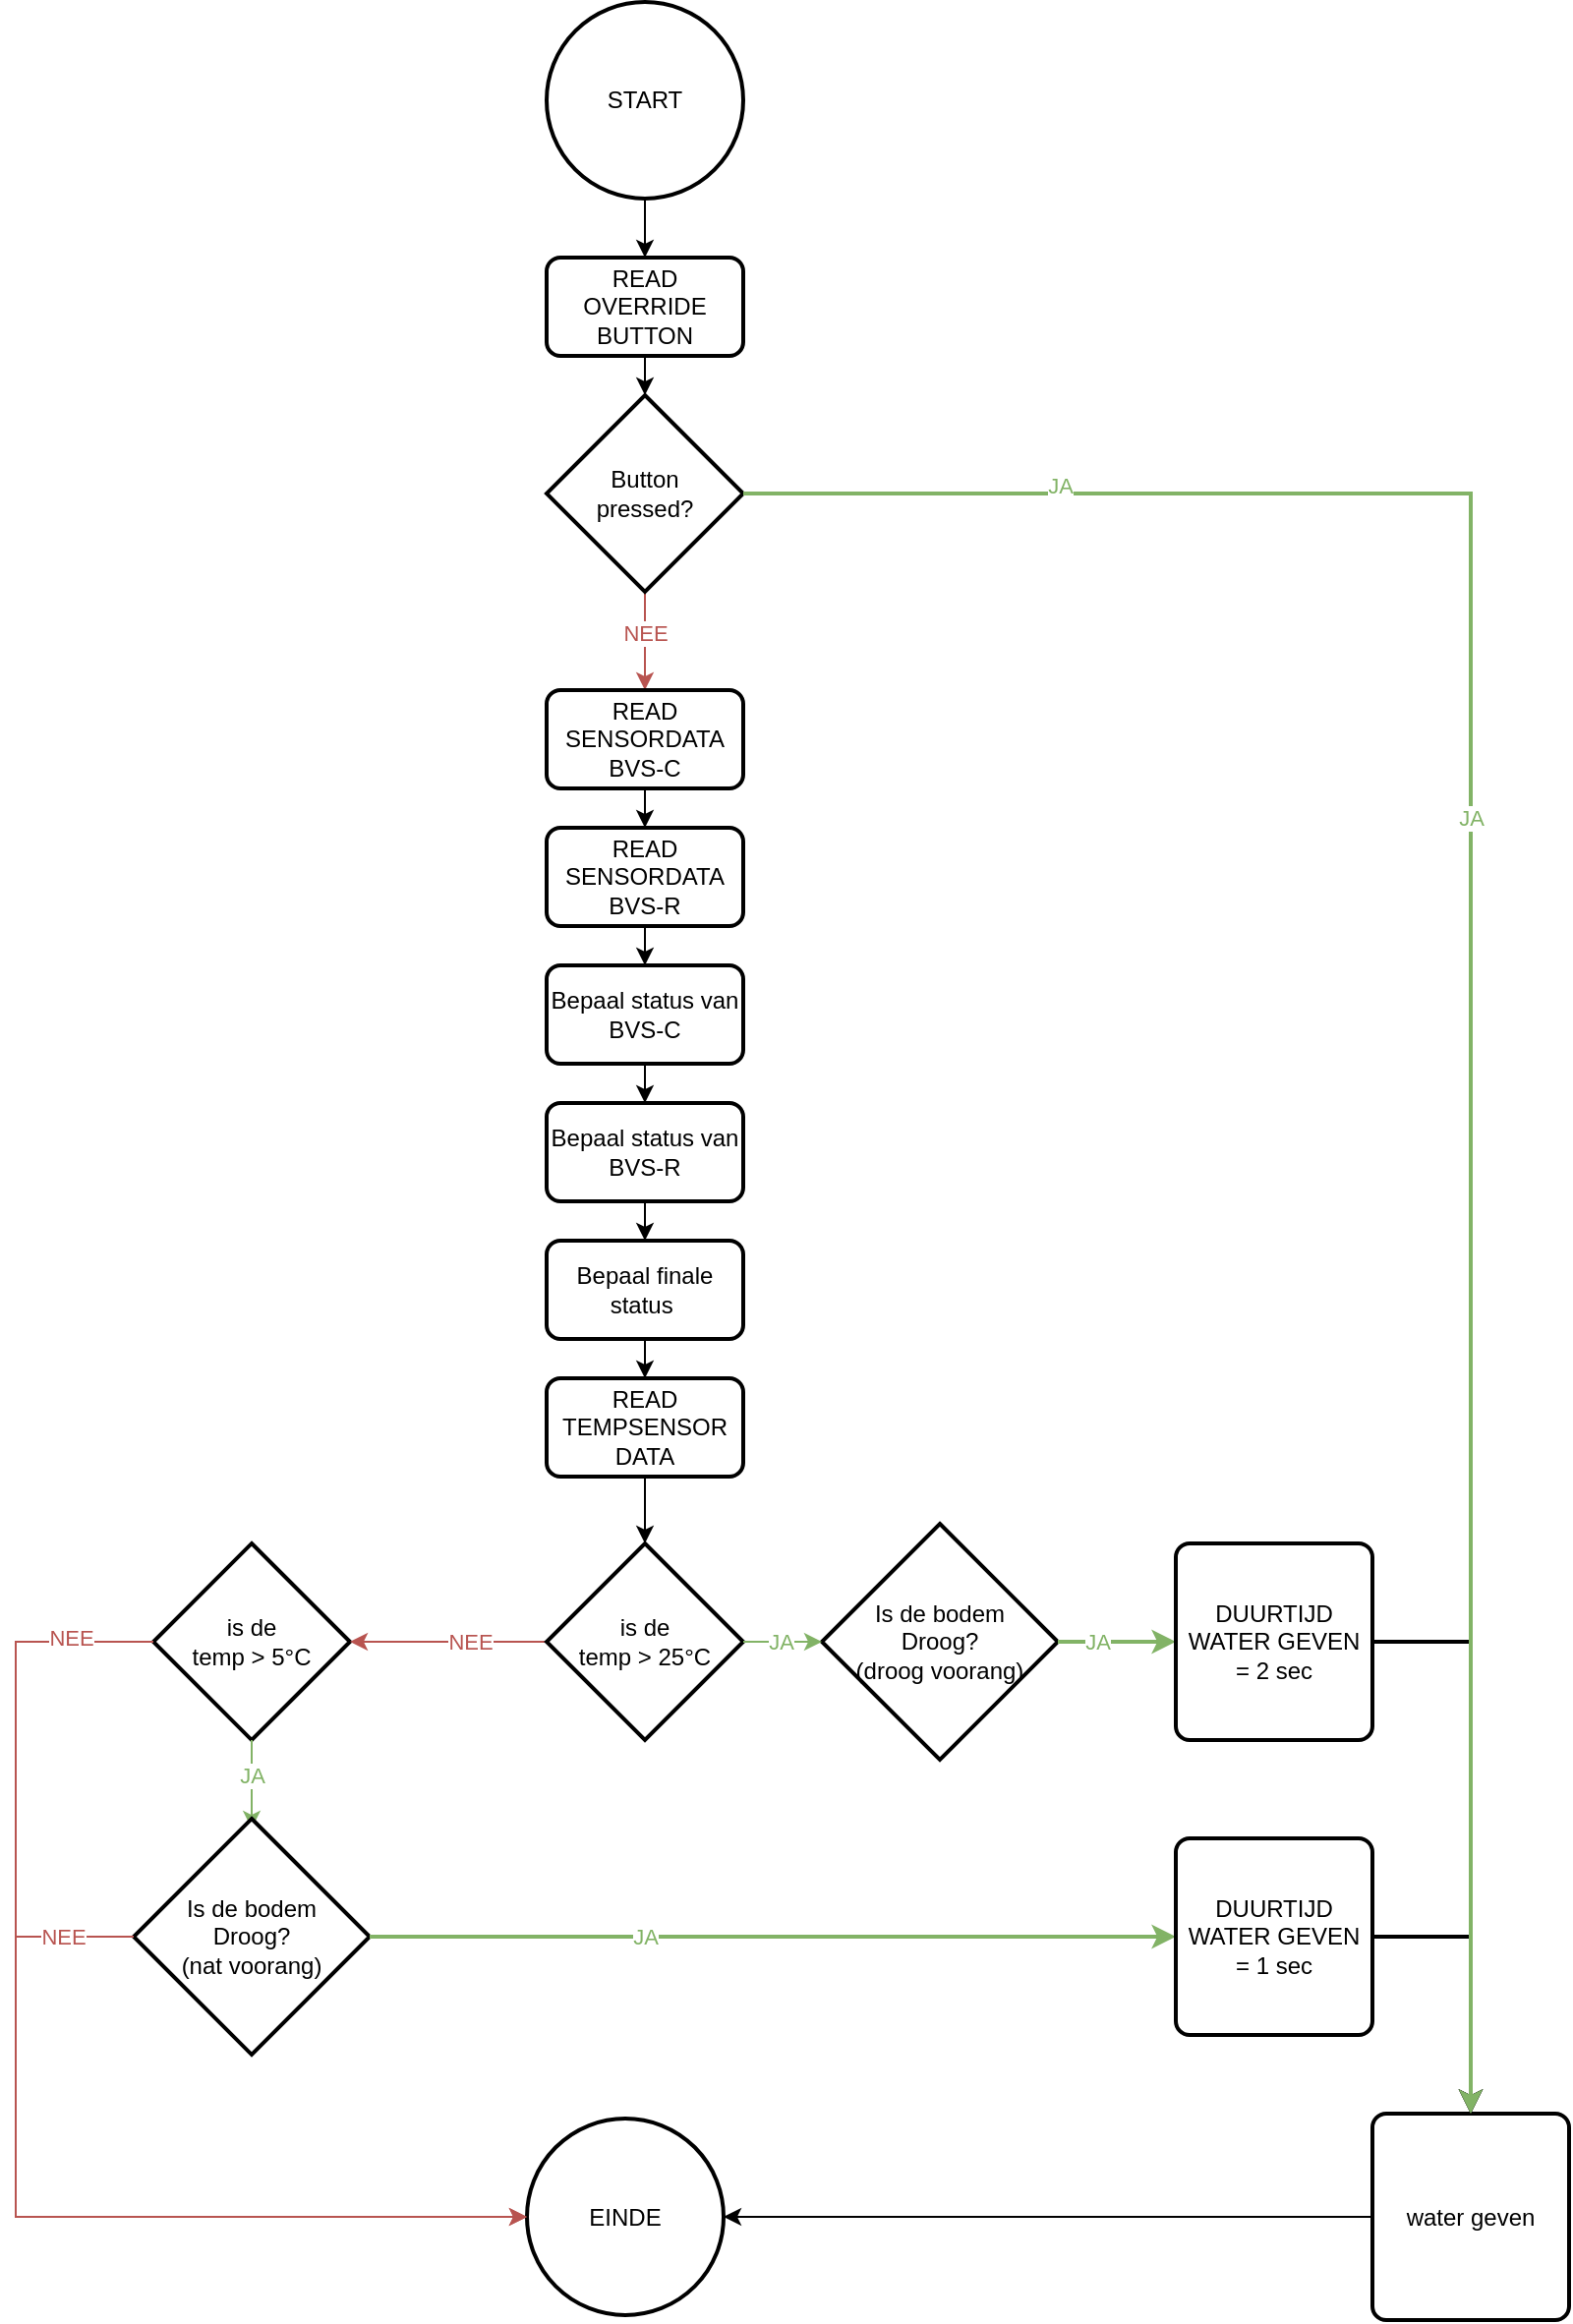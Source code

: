 <mxfile version="26.0.14">
  <diagram id="C5RBs43oDa-KdzZeNtuy" name="Page-1">
    <mxGraphModel dx="2104" dy="1829" grid="1" gridSize="10" guides="1" tooltips="1" connect="1" arrows="1" fold="1" page="1" pageScale="1" pageWidth="827" pageHeight="1169" math="0" shadow="0">
      <root>
        <mxCell id="WIyWlLk6GJQsqaUBKTNV-0" />
        <mxCell id="WIyWlLk6GJQsqaUBKTNV-1" parent="WIyWlLk6GJQsqaUBKTNV-0" />
        <mxCell id="nx4mN9wmy4ZOvfLZEnnc-68" style="edgeStyle=orthogonalEdgeStyle;rounded=0;orthogonalLoop=1;jettySize=auto;html=1;exitX=0.5;exitY=1;exitDx=0;exitDy=0;exitPerimeter=0;entryX=0.5;entryY=0;entryDx=0;entryDy=0;" edge="1" parent="WIyWlLk6GJQsqaUBKTNV-1" source="nx4mN9wmy4ZOvfLZEnnc-1" target="nx4mN9wmy4ZOvfLZEnnc-67">
          <mxGeometry relative="1" as="geometry" />
        </mxCell>
        <mxCell id="nx4mN9wmy4ZOvfLZEnnc-1" value="START" style="strokeWidth=2;html=1;shape=mxgraph.flowchart.start_2;whiteSpace=wrap;" vertex="1" parent="WIyWlLk6GJQsqaUBKTNV-1">
          <mxGeometry x="20" y="-10" width="100" height="100" as="geometry" />
        </mxCell>
        <mxCell id="nx4mN9wmy4ZOvfLZEnnc-2" value="EINDE" style="strokeWidth=2;html=1;shape=mxgraph.flowchart.start_2;whiteSpace=wrap;" vertex="1" parent="WIyWlLk6GJQsqaUBKTNV-1">
          <mxGeometry x="10" y="1066.5" width="100" height="100" as="geometry" />
        </mxCell>
        <mxCell id="nx4mN9wmy4ZOvfLZEnnc-49" style="edgeStyle=orthogonalEdgeStyle;rounded=0;orthogonalLoop=1;jettySize=auto;html=1;exitX=0.5;exitY=1;exitDx=0;exitDy=0;entryX=0.5;entryY=0;entryDx=0;entryDy=0;" edge="1" parent="WIyWlLk6GJQsqaUBKTNV-1" target="nx4mN9wmy4ZOvfLZEnnc-11">
          <mxGeometry relative="1" as="geometry">
            <mxPoint x="-130" y="645" as="sourcePoint" />
          </mxGeometry>
        </mxCell>
        <mxCell id="nx4mN9wmy4ZOvfLZEnnc-50" style="edgeStyle=orthogonalEdgeStyle;rounded=0;orthogonalLoop=1;jettySize=auto;html=1;exitX=0.5;exitY=1;exitDx=0;exitDy=0;entryX=0.5;entryY=0;entryDx=0;entryDy=0;" edge="1" parent="WIyWlLk6GJQsqaUBKTNV-1" target="nx4mN9wmy4ZOvfLZEnnc-14">
          <mxGeometry relative="1" as="geometry">
            <mxPoint x="-130" y="720" as="sourcePoint" />
          </mxGeometry>
        </mxCell>
        <mxCell id="nx4mN9wmy4ZOvfLZEnnc-51" style="edgeStyle=orthogonalEdgeStyle;rounded=0;orthogonalLoop=1;jettySize=auto;html=1;exitX=0.5;exitY=1;exitDx=0;exitDy=0;entryX=0.5;entryY=0;entryDx=0;entryDy=0;" edge="1" parent="WIyWlLk6GJQsqaUBKTNV-1" target="nx4mN9wmy4ZOvfLZEnnc-16">
          <mxGeometry relative="1" as="geometry">
            <mxPoint x="-130" y="790" as="sourcePoint" />
          </mxGeometry>
        </mxCell>
        <mxCell id="nx4mN9wmy4ZOvfLZEnnc-52" style="edgeStyle=orthogonalEdgeStyle;rounded=0;orthogonalLoop=1;jettySize=auto;html=1;exitX=1;exitY=0.5;exitDx=0;exitDy=0;entryX=0;entryY=0.5;entryDx=0;entryDy=0;" edge="1" parent="WIyWlLk6GJQsqaUBKTNV-1" target="nx4mN9wmy4ZOvfLZEnnc-20">
          <mxGeometry relative="1" as="geometry">
            <mxPoint x="-80" y="835" as="sourcePoint" />
          </mxGeometry>
        </mxCell>
        <mxCell id="nx4mN9wmy4ZOvfLZEnnc-18" value="READ&lt;div&gt;TEMPSENSOR DATA&lt;/div&gt;" style="rounded=1;whiteSpace=wrap;html=1;absoluteArcSize=1;arcSize=14;strokeWidth=2;" vertex="1" parent="WIyWlLk6GJQsqaUBKTNV-1">
          <mxGeometry x="20" y="690" width="100" height="50" as="geometry" />
        </mxCell>
        <mxCell id="nx4mN9wmy4ZOvfLZEnnc-26" value="is de&lt;div&gt;temp &amp;gt; 5°C&lt;/div&gt;" style="strokeWidth=2;html=1;shape=mxgraph.flowchart.decision;whiteSpace=wrap;" vertex="1" parent="WIyWlLk6GJQsqaUBKTNV-1">
          <mxGeometry x="-180" y="774" width="100" height="100" as="geometry" />
        </mxCell>
        <mxCell id="nx4mN9wmy4ZOvfLZEnnc-107" value="" style="edgeStyle=orthogonalEdgeStyle;rounded=0;orthogonalLoop=1;jettySize=auto;html=1;fillColor=#f8cecc;strokeColor=#b85450;" edge="1" parent="WIyWlLk6GJQsqaUBKTNV-1" source="nx4mN9wmy4ZOvfLZEnnc-34" target="nx4mN9wmy4ZOvfLZEnnc-26">
          <mxGeometry relative="1" as="geometry" />
        </mxCell>
        <mxCell id="nx4mN9wmy4ZOvfLZEnnc-112" value="NEE" style="edgeLabel;html=1;align=center;verticalAlign=middle;resizable=0;points=[];fontColor=light-dark(#b85450, #ededed);" vertex="1" connectable="0" parent="nx4mN9wmy4ZOvfLZEnnc-107">
          <mxGeometry x="0.09" y="4" relative="1" as="geometry">
            <mxPoint x="15" y="-4" as="offset" />
          </mxGeometry>
        </mxCell>
        <mxCell id="nx4mN9wmy4ZOvfLZEnnc-34" value="is de&lt;div&gt;temp &amp;gt; 25°C&lt;/div&gt;" style="strokeWidth=2;html=1;shape=mxgraph.flowchart.decision;whiteSpace=wrap;" vertex="1" parent="WIyWlLk6GJQsqaUBKTNV-1">
          <mxGeometry x="20" y="774" width="100" height="100" as="geometry" />
        </mxCell>
        <mxCell id="nx4mN9wmy4ZOvfLZEnnc-37" style="edgeStyle=orthogonalEdgeStyle;rounded=0;orthogonalLoop=1;jettySize=auto;html=1;exitX=0.5;exitY=1;exitDx=0;exitDy=0;entryX=0.5;entryY=0;entryDx=0;entryDy=0;entryPerimeter=0;" edge="1" parent="WIyWlLk6GJQsqaUBKTNV-1" source="nx4mN9wmy4ZOvfLZEnnc-18" target="nx4mN9wmy4ZOvfLZEnnc-34">
          <mxGeometry relative="1" as="geometry" />
        </mxCell>
        <mxCell id="nx4mN9wmy4ZOvfLZEnnc-42" value="water geven" style="rounded=1;whiteSpace=wrap;html=1;absoluteArcSize=1;arcSize=14;strokeWidth=2;" vertex="1" parent="WIyWlLk6GJQsqaUBKTNV-1">
          <mxGeometry x="440" y="1064" width="100" height="105" as="geometry" />
        </mxCell>
        <mxCell id="nx4mN9wmy4ZOvfLZEnnc-45" style="edgeStyle=orthogonalEdgeStyle;rounded=0;orthogonalLoop=1;jettySize=auto;html=1;exitX=0.5;exitY=1;exitDx=0;exitDy=0;exitPerimeter=0;entryX=0.5;entryY=0;entryDx=0;entryDy=0;fillColor=#d5e8d4;strokeColor=#82b366;" edge="1" parent="WIyWlLk6GJQsqaUBKTNV-1" source="nx4mN9wmy4ZOvfLZEnnc-26">
          <mxGeometry relative="1" as="geometry">
            <mxPoint x="-130" y="919" as="targetPoint" />
            <Array as="points">
              <mxPoint x="-130" y="890" />
              <mxPoint x="-130" y="890" />
            </Array>
          </mxGeometry>
        </mxCell>
        <mxCell id="nx4mN9wmy4ZOvfLZEnnc-113" value="JA" style="edgeLabel;html=1;align=center;verticalAlign=middle;resizable=0;points=[];fontColor=light-dark(#82b366, #ededed);" vertex="1" connectable="0" parent="nx4mN9wmy4ZOvfLZEnnc-45">
          <mxGeometry x="-0.208" y="-2" relative="1" as="geometry">
            <mxPoint x="2" as="offset" />
          </mxGeometry>
        </mxCell>
        <mxCell id="nx4mN9wmy4ZOvfLZEnnc-98" style="edgeStyle=orthogonalEdgeStyle;rounded=0;orthogonalLoop=1;jettySize=auto;html=1;exitX=1;exitY=0.5;exitDx=0;exitDy=0;exitPerimeter=0;strokeWidth=2;entryX=0.5;entryY=0;entryDx=0;entryDy=0;" edge="1" parent="WIyWlLk6GJQsqaUBKTNV-1" source="nx4mN9wmy4ZOvfLZEnnc-114" target="nx4mN9wmy4ZOvfLZEnnc-42">
          <mxGeometry relative="1" as="geometry">
            <mxPoint x="520" y="1040" as="targetPoint" />
          </mxGeometry>
        </mxCell>
        <mxCell id="nx4mN9wmy4ZOvfLZEnnc-48" value="Is de bodem&lt;div&gt;Droog?&lt;/div&gt;&lt;div&gt;(nat voorang)&lt;/div&gt;" style="strokeWidth=2;html=1;shape=mxgraph.flowchart.decision;whiteSpace=wrap;" vertex="1" parent="WIyWlLk6GJQsqaUBKTNV-1">
          <mxGeometry x="-190" y="914" width="120" height="120" as="geometry" />
        </mxCell>
        <mxCell id="nx4mN9wmy4ZOvfLZEnnc-65" style="edgeStyle=orthogonalEdgeStyle;rounded=0;orthogonalLoop=1;jettySize=auto;html=1;exitX=0;exitY=0.5;exitDx=0;exitDy=0;entryX=1;entryY=0.5;entryDx=0;entryDy=0;entryPerimeter=0;" edge="1" parent="WIyWlLk6GJQsqaUBKTNV-1" source="nx4mN9wmy4ZOvfLZEnnc-42" target="nx4mN9wmy4ZOvfLZEnnc-2">
          <mxGeometry relative="1" as="geometry">
            <Array as="points">
              <mxPoint x="260" y="1116.5" />
            </Array>
          </mxGeometry>
        </mxCell>
        <mxCell id="nx4mN9wmy4ZOvfLZEnnc-67" value="READ&lt;div&gt;OVERRIDE&lt;/div&gt;&lt;div&gt;BUTTON&lt;/div&gt;" style="rounded=1;whiteSpace=wrap;html=1;absoluteArcSize=1;arcSize=14;strokeWidth=2;" vertex="1" parent="WIyWlLk6GJQsqaUBKTNV-1">
          <mxGeometry x="20" y="120" width="100" height="50" as="geometry" />
        </mxCell>
        <mxCell id="nx4mN9wmy4ZOvfLZEnnc-70" value="" style="edgeStyle=orthogonalEdgeStyle;rounded=0;orthogonalLoop=1;jettySize=auto;html=1;entryX=0.5;entryY=0;entryDx=0;entryDy=0;" edge="1" parent="WIyWlLk6GJQsqaUBKTNV-1" target="nx4mN9wmy4ZOvfLZEnnc-69">
          <mxGeometry relative="1" as="geometry">
            <mxPoint x="70" y="170" as="sourcePoint" />
            <mxPoint x="70" y="310" as="targetPoint" />
            <Array as="points" />
          </mxGeometry>
        </mxCell>
        <mxCell id="nx4mN9wmy4ZOvfLZEnnc-105" style="edgeStyle=orthogonalEdgeStyle;rounded=0;orthogonalLoop=1;jettySize=auto;html=1;exitX=0.5;exitY=1;exitDx=0;exitDy=0;exitPerimeter=0;entryX=0.5;entryY=0;entryDx=0;entryDy=0;fillColor=#f8cecc;strokeColor=#b85450;" edge="1" parent="WIyWlLk6GJQsqaUBKTNV-1" source="nx4mN9wmy4ZOvfLZEnnc-69" target="nx4mN9wmy4ZOvfLZEnnc-75">
          <mxGeometry relative="1" as="geometry" />
        </mxCell>
        <mxCell id="nx4mN9wmy4ZOvfLZEnnc-69" value="Button&lt;div&gt;pressed?&lt;/div&gt;" style="strokeWidth=2;html=1;shape=mxgraph.flowchart.decision;whiteSpace=wrap;" vertex="1" parent="WIyWlLk6GJQsqaUBKTNV-1">
          <mxGeometry x="20" y="190" width="100" height="100" as="geometry" />
        </mxCell>
        <mxCell id="nx4mN9wmy4ZOvfLZEnnc-80" value="" style="edgeStyle=orthogonalEdgeStyle;rounded=0;orthogonalLoop=1;jettySize=auto;html=1;entryX=0.5;entryY=0;entryDx=0;entryDy=0;" edge="1" parent="WIyWlLk6GJQsqaUBKTNV-1" target="nx4mN9wmy4ZOvfLZEnnc-75">
          <mxGeometry relative="1" as="geometry">
            <mxPoint x="70" y="360" as="sourcePoint" />
            <mxPoint x="70" y="710" as="targetPoint" />
            <Array as="points" />
          </mxGeometry>
        </mxCell>
        <mxCell id="nx4mN9wmy4ZOvfLZEnnc-81" value="NEE" style="edgeLabel;html=1;align=center;verticalAlign=middle;resizable=0;points=[];fontColor=light-dark(#b85450, #ededed);" vertex="1" connectable="0" parent="nx4mN9wmy4ZOvfLZEnnc-80">
          <mxGeometry x="-0.827" y="3" relative="1" as="geometry">
            <mxPoint x="3" y="-48" as="offset" />
          </mxGeometry>
        </mxCell>
        <mxCell id="nx4mN9wmy4ZOvfLZEnnc-75" value="READ&lt;div&gt;SENSORDATA&lt;/div&gt;&lt;div&gt;BVS-C&lt;/div&gt;" style="rounded=1;whiteSpace=wrap;html=1;absoluteArcSize=1;arcSize=14;strokeWidth=2;" vertex="1" parent="WIyWlLk6GJQsqaUBKTNV-1">
          <mxGeometry x="20" y="340" width="100" height="50" as="geometry" />
        </mxCell>
        <mxCell id="nx4mN9wmy4ZOvfLZEnnc-82" value="" style="edgeStyle=orthogonalEdgeStyle;rounded=0;orthogonalLoop=1;jettySize=auto;html=1;entryX=0.5;entryY=0;entryDx=0;entryDy=0;" edge="1" parent="WIyWlLk6GJQsqaUBKTNV-1" source="nx4mN9wmy4ZOvfLZEnnc-75" target="nx4mN9wmy4ZOvfLZEnnc-76">
          <mxGeometry relative="1" as="geometry">
            <mxPoint x="70" y="340" as="sourcePoint" />
            <mxPoint x="70" y="710" as="targetPoint" />
            <Array as="points" />
          </mxGeometry>
        </mxCell>
        <mxCell id="nx4mN9wmy4ZOvfLZEnnc-76" value="READ&lt;div&gt;SENSORDATA&lt;/div&gt;&lt;div&gt;BVS-R&lt;/div&gt;" style="rounded=1;whiteSpace=wrap;html=1;absoluteArcSize=1;arcSize=14;strokeWidth=2;" vertex="1" parent="WIyWlLk6GJQsqaUBKTNV-1">
          <mxGeometry x="20" y="410" width="100" height="50" as="geometry" />
        </mxCell>
        <mxCell id="nx4mN9wmy4ZOvfLZEnnc-83" value="" style="edgeStyle=orthogonalEdgeStyle;rounded=0;orthogonalLoop=1;jettySize=auto;html=1;entryX=0.5;entryY=0;entryDx=0;entryDy=0;" edge="1" parent="WIyWlLk6GJQsqaUBKTNV-1" source="nx4mN9wmy4ZOvfLZEnnc-76" target="nx4mN9wmy4ZOvfLZEnnc-77">
          <mxGeometry relative="1" as="geometry">
            <mxPoint x="70" y="410" as="sourcePoint" />
            <mxPoint x="70" y="710" as="targetPoint" />
            <Array as="points" />
          </mxGeometry>
        </mxCell>
        <mxCell id="nx4mN9wmy4ZOvfLZEnnc-77" value="Bepaal status van BVS-C" style="rounded=1;whiteSpace=wrap;html=1;absoluteArcSize=1;arcSize=14;strokeWidth=2;" vertex="1" parent="WIyWlLk6GJQsqaUBKTNV-1">
          <mxGeometry x="20" y="480" width="100" height="50" as="geometry" />
        </mxCell>
        <mxCell id="nx4mN9wmy4ZOvfLZEnnc-84" value="" style="edgeStyle=orthogonalEdgeStyle;rounded=0;orthogonalLoop=1;jettySize=auto;html=1;entryX=0.5;entryY=0;entryDx=0;entryDy=0;" edge="1" parent="WIyWlLk6GJQsqaUBKTNV-1" source="nx4mN9wmy4ZOvfLZEnnc-77" target="nx4mN9wmy4ZOvfLZEnnc-78">
          <mxGeometry relative="1" as="geometry">
            <mxPoint x="70" y="480" as="sourcePoint" />
            <mxPoint x="70" y="710" as="targetPoint" />
            <Array as="points" />
          </mxGeometry>
        </mxCell>
        <mxCell id="nx4mN9wmy4ZOvfLZEnnc-78" value="Bepaal status van BVS-R" style="rounded=1;whiteSpace=wrap;html=1;absoluteArcSize=1;arcSize=14;strokeWidth=2;" vertex="1" parent="WIyWlLk6GJQsqaUBKTNV-1">
          <mxGeometry x="20" y="550" width="100" height="50" as="geometry" />
        </mxCell>
        <mxCell id="nx4mN9wmy4ZOvfLZEnnc-85" value="" style="edgeStyle=orthogonalEdgeStyle;rounded=0;orthogonalLoop=1;jettySize=auto;html=1;entryX=0.5;entryY=0;entryDx=0;entryDy=0;" edge="1" parent="WIyWlLk6GJQsqaUBKTNV-1" source="nx4mN9wmy4ZOvfLZEnnc-78" target="nx4mN9wmy4ZOvfLZEnnc-79">
          <mxGeometry relative="1" as="geometry">
            <mxPoint x="70" y="560" as="sourcePoint" />
            <mxPoint x="70" y="700" as="targetPoint" />
            <Array as="points" />
          </mxGeometry>
        </mxCell>
        <mxCell id="nx4mN9wmy4ZOvfLZEnnc-106" style="edgeStyle=orthogonalEdgeStyle;rounded=0;orthogonalLoop=1;jettySize=auto;html=1;exitX=0.5;exitY=1;exitDx=0;exitDy=0;entryX=0.5;entryY=0;entryDx=0;entryDy=0;" edge="1" parent="WIyWlLk6GJQsqaUBKTNV-1" source="nx4mN9wmy4ZOvfLZEnnc-79" target="nx4mN9wmy4ZOvfLZEnnc-18">
          <mxGeometry relative="1" as="geometry" />
        </mxCell>
        <mxCell id="nx4mN9wmy4ZOvfLZEnnc-79" value="Bepaal finale status&amp;nbsp;" style="rounded=1;whiteSpace=wrap;html=1;absoluteArcSize=1;arcSize=14;strokeWidth=2;" vertex="1" parent="WIyWlLk6GJQsqaUBKTNV-1">
          <mxGeometry x="20" y="620" width="100" height="50" as="geometry" />
        </mxCell>
        <mxCell id="nx4mN9wmy4ZOvfLZEnnc-97" style="edgeStyle=orthogonalEdgeStyle;rounded=0;orthogonalLoop=1;jettySize=auto;html=1;exitX=1;exitY=0.5;exitDx=0;exitDy=0;exitPerimeter=0;entryX=0.5;entryY=0;entryDx=0;entryDy=0;strokeWidth=2;" edge="1" parent="WIyWlLk6GJQsqaUBKTNV-1" source="nx4mN9wmy4ZOvfLZEnnc-120" target="nx4mN9wmy4ZOvfLZEnnc-42">
          <mxGeometry relative="1" as="geometry" />
        </mxCell>
        <mxCell id="nx4mN9wmy4ZOvfLZEnnc-89" value="Is de bodem&lt;div&gt;Droog?&lt;/div&gt;&lt;div&gt;(droog voorang)&lt;/div&gt;" style="strokeWidth=2;html=1;shape=mxgraph.flowchart.decision;whiteSpace=wrap;" vertex="1" parent="WIyWlLk6GJQsqaUBKTNV-1">
          <mxGeometry x="160" y="764" width="120" height="120" as="geometry" />
        </mxCell>
        <mxCell id="nx4mN9wmy4ZOvfLZEnnc-92" style="edgeStyle=orthogonalEdgeStyle;rounded=0;orthogonalLoop=1;jettySize=auto;html=1;exitX=1;exitY=0.5;exitDx=0;exitDy=0;exitPerimeter=0;entryX=0;entryY=0.5;entryDx=0;entryDy=0;entryPerimeter=0;fontColor=light-dark(#82b366, #ededed);fillColor=#d5e8d4;strokeColor=#82b366;" edge="1" parent="WIyWlLk6GJQsqaUBKTNV-1" source="nx4mN9wmy4ZOvfLZEnnc-34" target="nx4mN9wmy4ZOvfLZEnnc-89">
          <mxGeometry relative="1" as="geometry" />
        </mxCell>
        <mxCell id="nx4mN9wmy4ZOvfLZEnnc-93" value="JA" style="edgeLabel;html=1;align=center;verticalAlign=middle;resizable=0;points=[];fontColor=light-dark(#82b366, #ededed);" vertex="1" connectable="0" parent="nx4mN9wmy4ZOvfLZEnnc-92">
          <mxGeometry x="-0.071" y="-3" relative="1" as="geometry">
            <mxPoint y="-3" as="offset" />
          </mxGeometry>
        </mxCell>
        <mxCell id="nx4mN9wmy4ZOvfLZEnnc-108" style="edgeStyle=orthogonalEdgeStyle;rounded=0;orthogonalLoop=1;jettySize=auto;html=1;exitX=0;exitY=0.5;exitDx=0;exitDy=0;exitPerimeter=0;entryX=0;entryY=0.5;entryDx=0;entryDy=0;entryPerimeter=0;fillColor=#f8cecc;strokeColor=#b85450;" edge="1" parent="WIyWlLk6GJQsqaUBKTNV-1" source="nx4mN9wmy4ZOvfLZEnnc-26" target="nx4mN9wmy4ZOvfLZEnnc-2">
          <mxGeometry relative="1" as="geometry">
            <Array as="points">
              <mxPoint x="-250" y="824" />
              <mxPoint x="-250" y="1116" />
            </Array>
          </mxGeometry>
        </mxCell>
        <mxCell id="nx4mN9wmy4ZOvfLZEnnc-111" value="NEE" style="edgeLabel;html=1;align=center;verticalAlign=middle;resizable=0;points=[];fontColor=light-dark(#b85450, #ededed);" vertex="1" connectable="0" parent="nx4mN9wmy4ZOvfLZEnnc-108">
          <mxGeometry x="-0.865" y="-2" relative="1" as="geometry">
            <mxPoint as="offset" />
          </mxGeometry>
        </mxCell>
        <mxCell id="nx4mN9wmy4ZOvfLZEnnc-109" style="edgeStyle=orthogonalEdgeStyle;rounded=0;orthogonalLoop=1;jettySize=auto;html=1;exitX=0;exitY=0.5;exitDx=0;exitDy=0;exitPerimeter=0;entryX=0;entryY=0.5;entryDx=0;entryDy=0;entryPerimeter=0;fillColor=#f8cecc;strokeColor=#b85450;" edge="1" parent="WIyWlLk6GJQsqaUBKTNV-1" source="nx4mN9wmy4ZOvfLZEnnc-48" target="nx4mN9wmy4ZOvfLZEnnc-2">
          <mxGeometry relative="1" as="geometry">
            <Array as="points">
              <mxPoint x="-250" y="974" />
              <mxPoint x="-250" y="1116" />
            </Array>
          </mxGeometry>
        </mxCell>
        <mxCell id="nx4mN9wmy4ZOvfLZEnnc-110" value="NEE" style="edgeLabel;html=1;align=center;verticalAlign=middle;resizable=0;points=[];fontColor=light-dark(#b85450, #ededed);" vertex="1" connectable="0" parent="nx4mN9wmy4ZOvfLZEnnc-109">
          <mxGeometry x="-0.844" relative="1" as="geometry">
            <mxPoint as="offset" />
          </mxGeometry>
        </mxCell>
        <mxCell id="nx4mN9wmy4ZOvfLZEnnc-115" value="" style="edgeStyle=orthogonalEdgeStyle;rounded=0;orthogonalLoop=1;jettySize=auto;html=1;exitX=1;exitY=0.5;exitDx=0;exitDy=0;exitPerimeter=0;fillColor=#d5e8d4;strokeColor=#82b366;strokeWidth=2;entryX=0;entryY=0.5;entryDx=0;entryDy=0;" edge="1" parent="WIyWlLk6GJQsqaUBKTNV-1" source="nx4mN9wmy4ZOvfLZEnnc-48" target="nx4mN9wmy4ZOvfLZEnnc-114">
          <mxGeometry relative="1" as="geometry">
            <mxPoint x="150" y="924" as="targetPoint" />
            <mxPoint x="-70" y="974" as="sourcePoint" />
          </mxGeometry>
        </mxCell>
        <mxCell id="nx4mN9wmy4ZOvfLZEnnc-116" value="JA" style="edgeLabel;html=1;align=center;verticalAlign=middle;resizable=0;points=[];fontColor=light-dark(#82b366, #ededed);" vertex="1" connectable="0" parent="nx4mN9wmy4ZOvfLZEnnc-115">
          <mxGeometry x="-0.687" y="4" relative="1" as="geometry">
            <mxPoint x="76" y="4" as="offset" />
          </mxGeometry>
        </mxCell>
        <mxCell id="nx4mN9wmy4ZOvfLZEnnc-114" value="DUURTIJD WATER GEVEN&lt;div&gt;= 1 sec&lt;/div&gt;" style="rounded=1;whiteSpace=wrap;html=1;absoluteArcSize=1;arcSize=14;strokeWidth=2;" vertex="1" parent="WIyWlLk6GJQsqaUBKTNV-1">
          <mxGeometry x="340" y="924" width="100" height="100" as="geometry" />
        </mxCell>
        <mxCell id="nx4mN9wmy4ZOvfLZEnnc-121" value="" style="edgeStyle=orthogonalEdgeStyle;rounded=0;orthogonalLoop=1;jettySize=auto;html=1;exitX=1;exitY=0.5;exitDx=0;exitDy=0;exitPerimeter=0;entryX=0;entryY=0.5;entryDx=0;entryDy=0;fillColor=#d5e8d4;strokeColor=#82b366;strokeWidth=2;" edge="1" parent="WIyWlLk6GJQsqaUBKTNV-1" source="nx4mN9wmy4ZOvfLZEnnc-89" target="nx4mN9wmy4ZOvfLZEnnc-120">
          <mxGeometry relative="1" as="geometry">
            <mxPoint x="280" y="824" as="sourcePoint" />
            <mxPoint x="490" y="1064" as="targetPoint" />
          </mxGeometry>
        </mxCell>
        <mxCell id="nx4mN9wmy4ZOvfLZEnnc-122" value="JA" style="edgeLabel;html=1;align=center;verticalAlign=middle;resizable=0;points=[];fontColor=light-dark(#82b366, #ededed);" vertex="1" connectable="0" parent="nx4mN9wmy4ZOvfLZEnnc-121">
          <mxGeometry x="-0.863" y="2" relative="1" as="geometry">
            <mxPoint x="16" y="2" as="offset" />
          </mxGeometry>
        </mxCell>
        <mxCell id="nx4mN9wmy4ZOvfLZEnnc-120" value="DUURTIJD WATER GEVEN&lt;div&gt;= 2 sec&lt;/div&gt;" style="rounded=1;whiteSpace=wrap;html=1;absoluteArcSize=1;arcSize=14;strokeWidth=2;" vertex="1" parent="WIyWlLk6GJQsqaUBKTNV-1">
          <mxGeometry x="340" y="774" width="100" height="100" as="geometry" />
        </mxCell>
        <mxCell id="nx4mN9wmy4ZOvfLZEnnc-95" style="edgeStyle=orthogonalEdgeStyle;rounded=0;orthogonalLoop=1;jettySize=auto;html=1;exitX=1;exitY=0.5;exitDx=0;exitDy=0;exitPerimeter=0;entryX=0.5;entryY=0;entryDx=0;entryDy=0;fillColor=#d5e8d4;strokeColor=#82b366;strokeWidth=2;" edge="1" parent="WIyWlLk6GJQsqaUBKTNV-1" source="nx4mN9wmy4ZOvfLZEnnc-69" target="nx4mN9wmy4ZOvfLZEnnc-42">
          <mxGeometry relative="1" as="geometry" />
        </mxCell>
        <mxCell id="nx4mN9wmy4ZOvfLZEnnc-96" value="JA" style="edgeLabel;html=1;align=center;verticalAlign=middle;resizable=0;points=[];fontColor=light-dark(#82b366, #ededed);" vertex="1" connectable="0" parent="nx4mN9wmy4ZOvfLZEnnc-95">
          <mxGeometry x="-0.889" y="4" relative="1" as="geometry">
            <mxPoint x="94" as="offset" />
          </mxGeometry>
        </mxCell>
        <mxCell id="nx4mN9wmy4ZOvfLZEnnc-104" value="JA" style="edgeLabel;html=1;align=center;verticalAlign=middle;resizable=0;points=[];fontColor=light-dark(#82b366, #ededed);" vertex="1" connectable="0" parent="nx4mN9wmy4ZOvfLZEnnc-95">
          <mxGeometry x="-0.104" relative="1" as="geometry">
            <mxPoint as="offset" />
          </mxGeometry>
        </mxCell>
      </root>
    </mxGraphModel>
  </diagram>
</mxfile>
